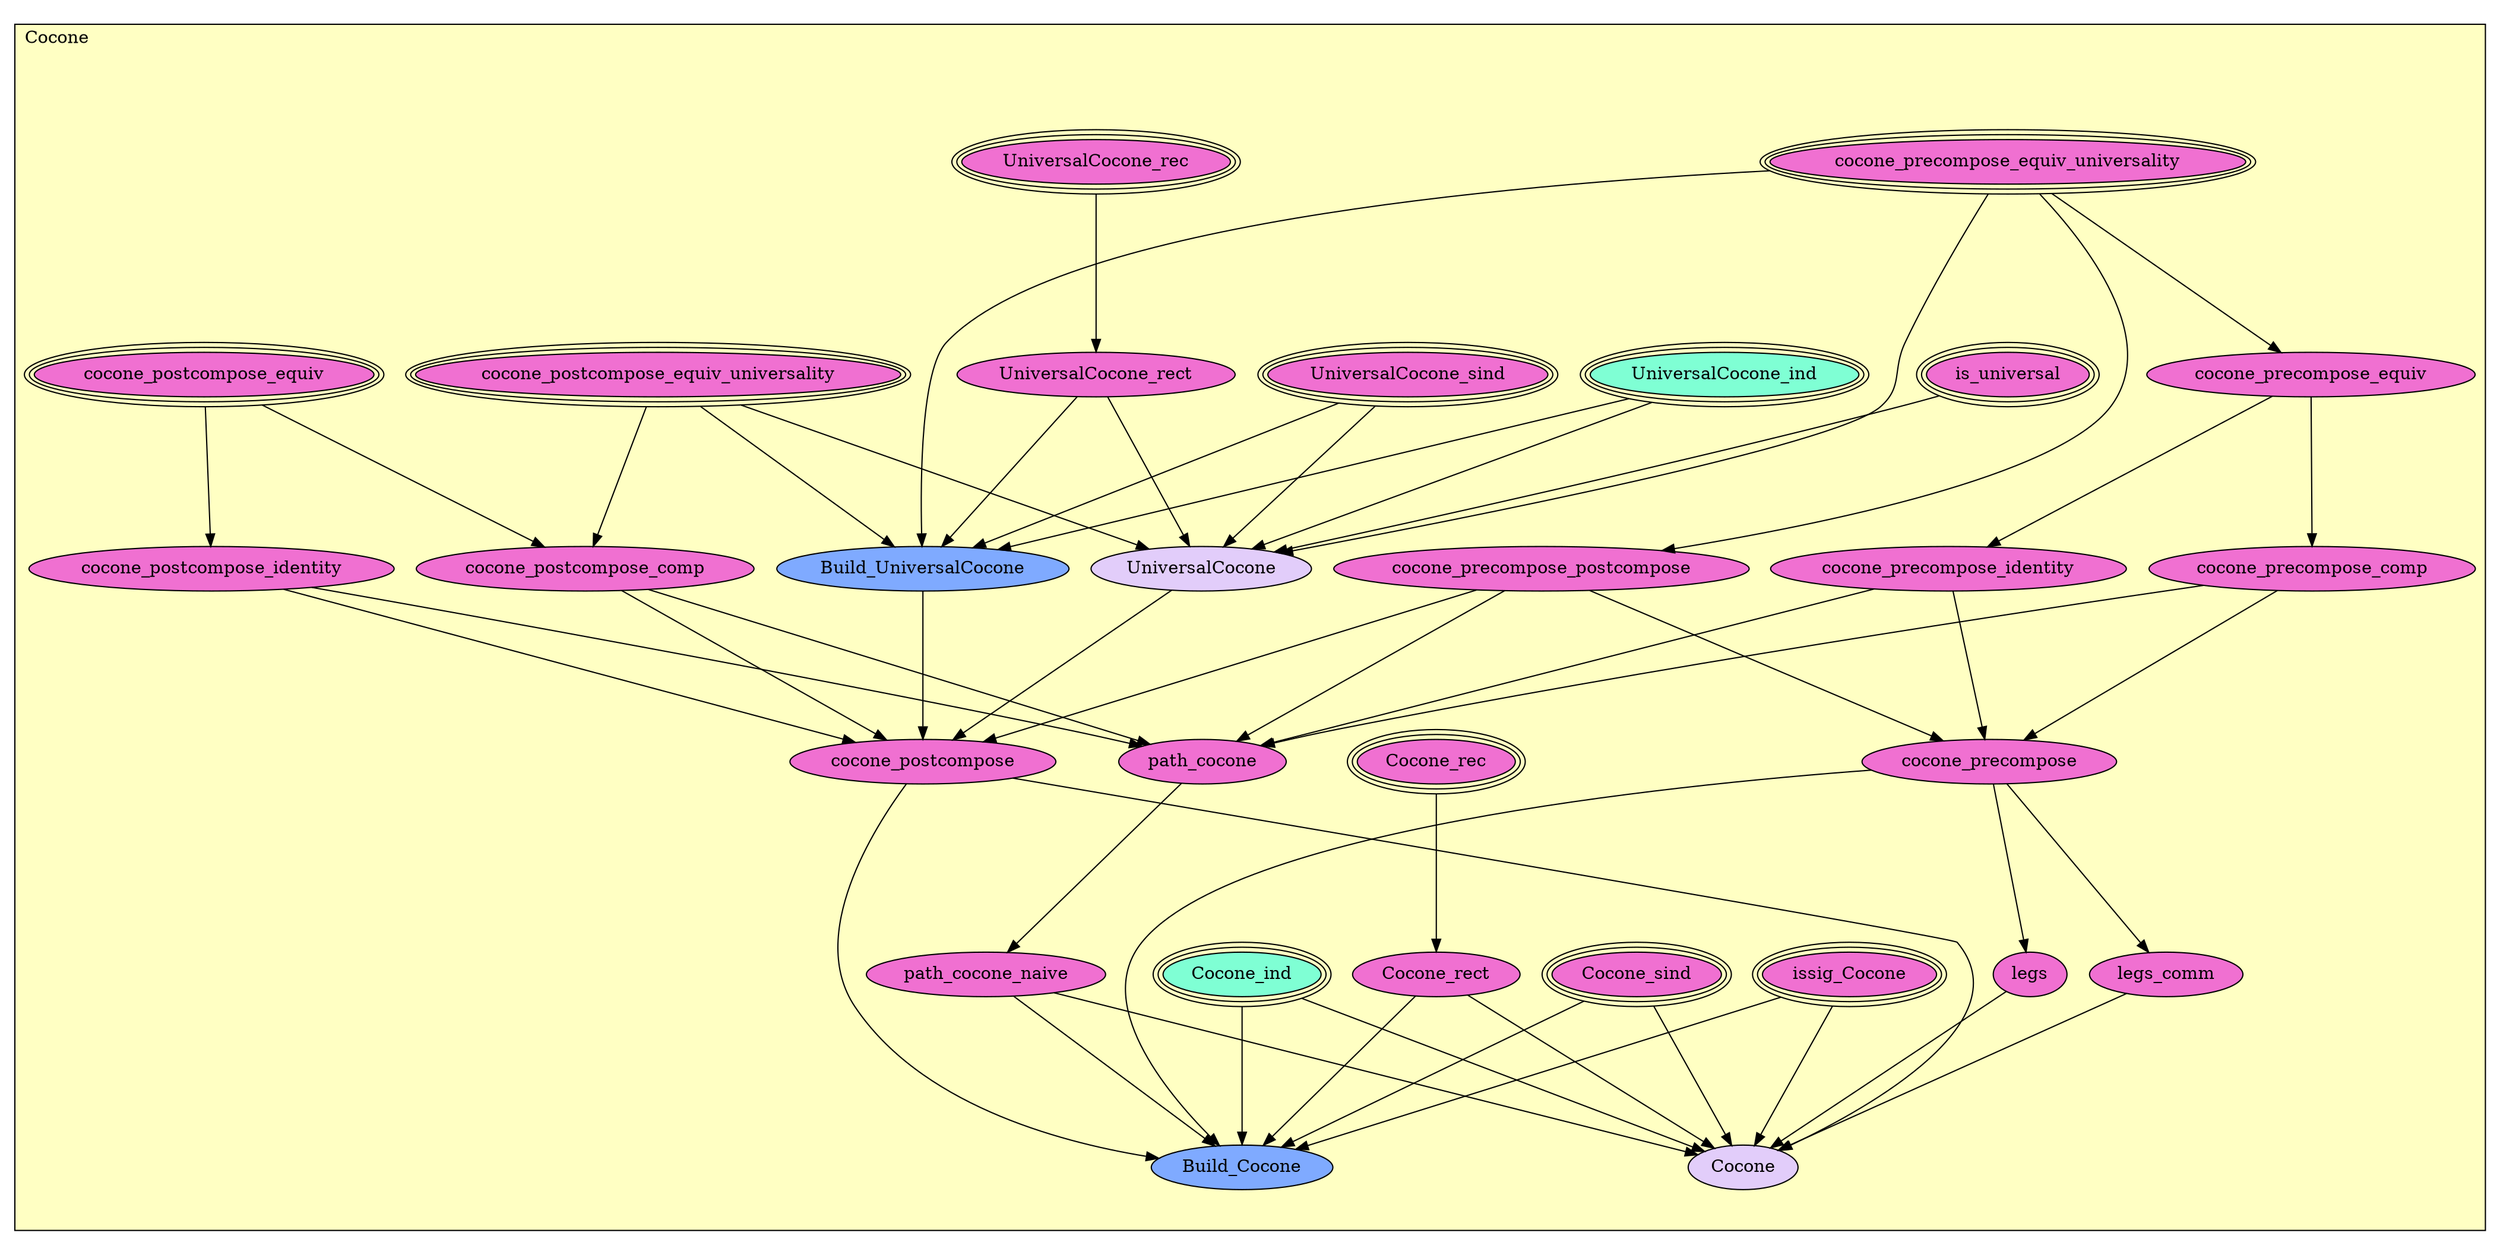digraph HoTT_Diagrams_Cocone {
  graph [ratio=0.5]
  node [style=filled]
Cocone_cocone_postcompose_equiv_universality [label="cocone_postcompose_equiv_universality", URL=<Cocone.html#cocone_postcompose_equiv_universality>, peripheries=3, fillcolor="#F070D1"] ;
Cocone_cocone_precompose_equiv_universality [label="cocone_precompose_equiv_universality", URL=<Cocone.html#cocone_precompose_equiv_universality>, peripheries=3, fillcolor="#F070D1"] ;
Cocone_cocone_postcompose_equiv [label="cocone_postcompose_equiv", URL=<Cocone.html#cocone_postcompose_equiv>, peripheries=3, fillcolor="#F070D1"] ;
Cocone_cocone_precompose_equiv [label="cocone_precompose_equiv", URL=<Cocone.html#cocone_precompose_equiv>, fillcolor="#F070D1"] ;
Cocone_cocone_precompose_postcompose [label="cocone_precompose_postcompose", URL=<Cocone.html#cocone_precompose_postcompose>, fillcolor="#F070D1"] ;
Cocone_cocone_precompose_comp [label="cocone_precompose_comp", URL=<Cocone.html#cocone_precompose_comp>, fillcolor="#F070D1"] ;
Cocone_cocone_precompose_identity [label="cocone_precompose_identity", URL=<Cocone.html#cocone_precompose_identity>, fillcolor="#F070D1"] ;
Cocone_cocone_precompose [label="cocone_precompose", URL=<Cocone.html#cocone_precompose>, fillcolor="#F070D1"] ;
Cocone_cocone_postcompose_comp [label="cocone_postcompose_comp", URL=<Cocone.html#cocone_postcompose_comp>, fillcolor="#F070D1"] ;
Cocone_cocone_postcompose_identity [label="cocone_postcompose_identity", URL=<Cocone.html#cocone_postcompose_identity>, fillcolor="#F070D1"] ;
Cocone_is_universal [label="is_universal", URL=<Cocone.html#is_universal>, peripheries=3, fillcolor="#F070D1"] ;
Cocone_UniversalCocone_sind [label="UniversalCocone_sind", URL=<Cocone.html#UniversalCocone_sind>, peripheries=3, fillcolor="#F070D1"] ;
Cocone_UniversalCocone_rec [label="UniversalCocone_rec", URL=<Cocone.html#UniversalCocone_rec>, peripheries=3, fillcolor="#F070D1"] ;
Cocone_UniversalCocone_ind [label="UniversalCocone_ind", URL=<Cocone.html#UniversalCocone_ind>, peripheries=3, fillcolor="#7FFFD4"] ;
Cocone_UniversalCocone_rect [label="UniversalCocone_rect", URL=<Cocone.html#UniversalCocone_rect>, fillcolor="#F070D1"] ;
Cocone_Build_UniversalCocone [label="Build_UniversalCocone", URL=<Cocone.html#Build_UniversalCocone>, fillcolor="#7FAAFF"] ;
Cocone_UniversalCocone [label="UniversalCocone", URL=<Cocone.html#UniversalCocone>, fillcolor="#E2CDFA"] ;
Cocone_cocone_postcompose [label="cocone_postcompose", URL=<Cocone.html#cocone_postcompose>, fillcolor="#F070D1"] ;
Cocone_path_cocone [label="path_cocone", URL=<Cocone.html#path_cocone>, fillcolor="#F070D1"] ;
Cocone_path_cocone_naive [label="path_cocone_naive", URL=<Cocone.html#path_cocone_naive>, fillcolor="#F070D1"] ;
Cocone_issig_Cocone [label="issig_Cocone", URL=<Cocone.html#issig_Cocone>, peripheries=3, fillcolor="#F070D1"] ;
Cocone_legs_comm [label="legs_comm", URL=<Cocone.html#legs_comm>, fillcolor="#F070D1"] ;
Cocone_legs [label="legs", URL=<Cocone.html#legs>, fillcolor="#F070D1"] ;
Cocone_Cocone_sind [label="Cocone_sind", URL=<Cocone.html#Cocone_sind>, peripheries=3, fillcolor="#F070D1"] ;
Cocone_Cocone_rec [label="Cocone_rec", URL=<Cocone.html#Cocone_rec>, peripheries=3, fillcolor="#F070D1"] ;
Cocone_Cocone_ind [label="Cocone_ind", URL=<Cocone.html#Cocone_ind>, peripheries=3, fillcolor="#7FFFD4"] ;
Cocone_Cocone_rect [label="Cocone_rect", URL=<Cocone.html#Cocone_rect>, fillcolor="#F070D1"] ;
Cocone_Build_Cocone [label="Build_Cocone", URL=<Cocone.html#Build_Cocone>, fillcolor="#7FAAFF"] ;
Cocone_Cocone [label="Cocone", URL=<Cocone.html#Cocone>, fillcolor="#E2CDFA"] ;
  Cocone_cocone_postcompose_equiv_universality -> Cocone_cocone_postcompose_comp [] ;
  Cocone_cocone_postcompose_equiv_universality -> Cocone_Build_UniversalCocone [] ;
  Cocone_cocone_postcompose_equiv_universality -> Cocone_UniversalCocone [] ;
  Cocone_cocone_precompose_equiv_universality -> Cocone_cocone_precompose_equiv [] ;
  Cocone_cocone_precompose_equiv_universality -> Cocone_cocone_precompose_postcompose [] ;
  Cocone_cocone_precompose_equiv_universality -> Cocone_Build_UniversalCocone [] ;
  Cocone_cocone_precompose_equiv_universality -> Cocone_UniversalCocone [] ;
  Cocone_cocone_postcompose_equiv -> Cocone_cocone_postcompose_comp [] ;
  Cocone_cocone_postcompose_equiv -> Cocone_cocone_postcompose_identity [] ;
  Cocone_cocone_precompose_equiv -> Cocone_cocone_precompose_comp [] ;
  Cocone_cocone_precompose_equiv -> Cocone_cocone_precompose_identity [] ;
  Cocone_cocone_precompose_postcompose -> Cocone_cocone_precompose [] ;
  Cocone_cocone_precompose_postcompose -> Cocone_cocone_postcompose [] ;
  Cocone_cocone_precompose_postcompose -> Cocone_path_cocone [] ;
  Cocone_cocone_precompose_comp -> Cocone_cocone_precompose [] ;
  Cocone_cocone_precompose_comp -> Cocone_path_cocone [] ;
  Cocone_cocone_precompose_identity -> Cocone_cocone_precompose [] ;
  Cocone_cocone_precompose_identity -> Cocone_path_cocone [] ;
  Cocone_cocone_precompose -> Cocone_legs_comm [] ;
  Cocone_cocone_precompose -> Cocone_legs [] ;
  Cocone_cocone_precompose -> Cocone_Build_Cocone [] ;
  Cocone_cocone_postcompose_comp -> Cocone_cocone_postcompose [] ;
  Cocone_cocone_postcompose_comp -> Cocone_path_cocone [] ;
  Cocone_cocone_postcompose_identity -> Cocone_cocone_postcompose [] ;
  Cocone_cocone_postcompose_identity -> Cocone_path_cocone [] ;
  Cocone_is_universal -> Cocone_UniversalCocone [] ;
  Cocone_UniversalCocone_sind -> Cocone_Build_UniversalCocone [] ;
  Cocone_UniversalCocone_sind -> Cocone_UniversalCocone [] ;
  Cocone_UniversalCocone_rec -> Cocone_UniversalCocone_rect [] ;
  Cocone_UniversalCocone_ind -> Cocone_Build_UniversalCocone [] ;
  Cocone_UniversalCocone_ind -> Cocone_UniversalCocone [] ;
  Cocone_UniversalCocone_rect -> Cocone_Build_UniversalCocone [] ;
  Cocone_UniversalCocone_rect -> Cocone_UniversalCocone [] ;
  Cocone_Build_UniversalCocone -> Cocone_cocone_postcompose [] ;
  Cocone_UniversalCocone -> Cocone_cocone_postcompose [] ;
  Cocone_cocone_postcompose -> Cocone_Build_Cocone [] ;
  Cocone_cocone_postcompose -> Cocone_Cocone [] ;
  Cocone_path_cocone -> Cocone_path_cocone_naive [] ;
  Cocone_path_cocone_naive -> Cocone_Build_Cocone [] ;
  Cocone_path_cocone_naive -> Cocone_Cocone [] ;
  Cocone_issig_Cocone -> Cocone_Build_Cocone [] ;
  Cocone_issig_Cocone -> Cocone_Cocone [] ;
  Cocone_legs_comm -> Cocone_Cocone [] ;
  Cocone_legs -> Cocone_Cocone [] ;
  Cocone_Cocone_sind -> Cocone_Build_Cocone [] ;
  Cocone_Cocone_sind -> Cocone_Cocone [] ;
  Cocone_Cocone_rec -> Cocone_Cocone_rect [] ;
  Cocone_Cocone_ind -> Cocone_Build_Cocone [] ;
  Cocone_Cocone_ind -> Cocone_Cocone [] ;
  Cocone_Cocone_rect -> Cocone_Build_Cocone [] ;
  Cocone_Cocone_rect -> Cocone_Cocone [] ;
subgraph cluster_Cocone { label="Cocone"; fillcolor="#FFFFC3"; labeljust=l; style=filled 
Cocone_Cocone; Cocone_Build_Cocone; Cocone_Cocone_rect; Cocone_Cocone_ind; Cocone_Cocone_rec; Cocone_Cocone_sind; Cocone_legs; Cocone_legs_comm; Cocone_issig_Cocone; Cocone_path_cocone_naive; Cocone_path_cocone; Cocone_cocone_postcompose; Cocone_UniversalCocone; Cocone_Build_UniversalCocone; Cocone_UniversalCocone_rect; Cocone_UniversalCocone_ind; Cocone_UniversalCocone_rec; Cocone_UniversalCocone_sind; Cocone_is_universal; Cocone_cocone_postcompose_identity; Cocone_cocone_postcompose_comp; Cocone_cocone_precompose; Cocone_cocone_precompose_identity; Cocone_cocone_precompose_comp; Cocone_cocone_precompose_postcompose; Cocone_cocone_precompose_equiv; Cocone_cocone_postcompose_equiv; Cocone_cocone_precompose_equiv_universality; Cocone_cocone_postcompose_equiv_universality; };
} /* END */
